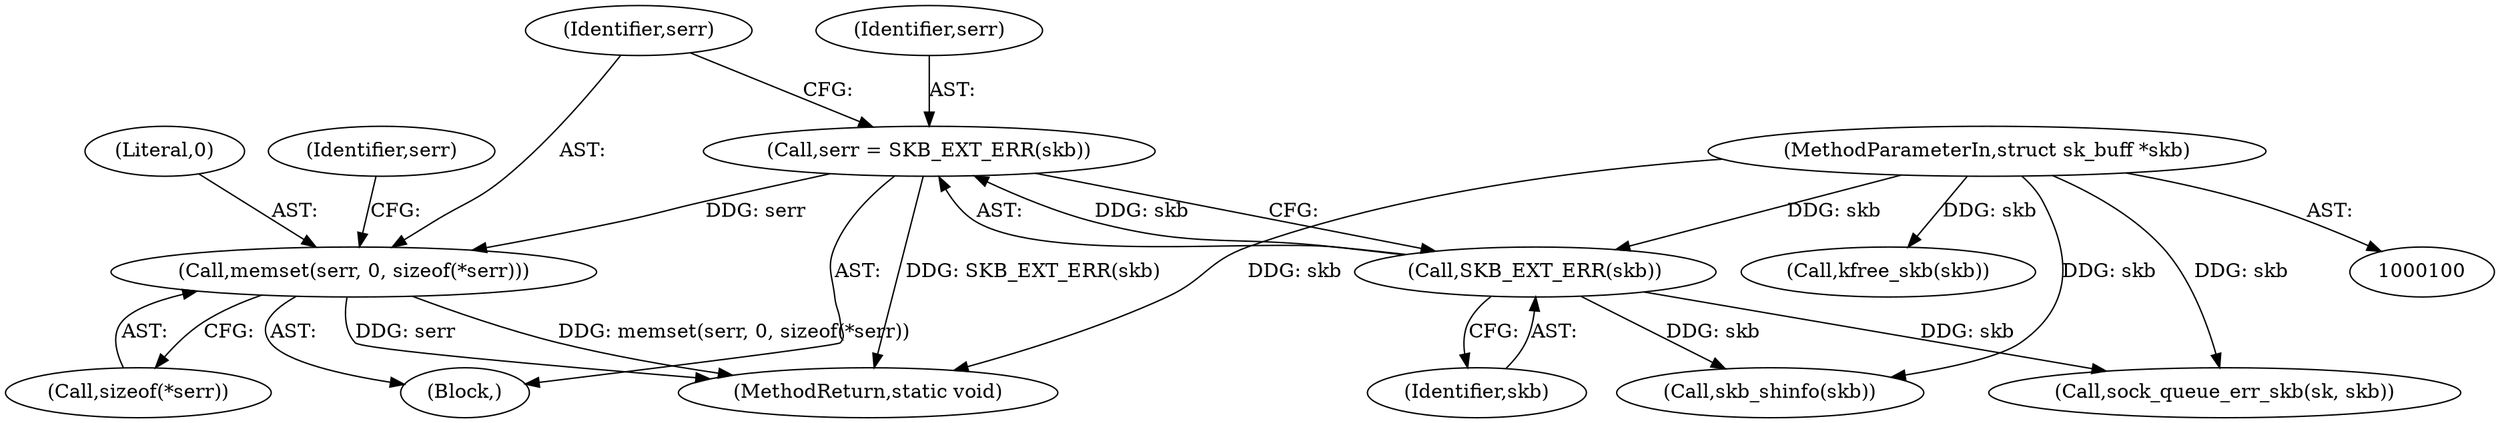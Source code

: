 digraph "0_linux_4ef1b2869447411ad3ef91ad7d4891a83c1a509a@pointer" {
"1000107" [label="(Call,serr = SKB_EXT_ERR(skb))"];
"1000109" [label="(Call,SKB_EXT_ERR(skb))"];
"1000101" [label="(MethodParameterIn,struct sk_buff *skb)"];
"1000111" [label="(Call,memset(serr, 0, sizeof(*serr)))"];
"1000108" [label="(Identifier,serr)"];
"1000183" [label="(Call,kfree_skb(skb))"];
"1000104" [label="(Block,)"];
"1000185" [label="(MethodReturn,static void)"];
"1000111" [label="(Call,memset(serr, 0, sizeof(*serr)))"];
"1000110" [label="(Identifier,skb)"];
"1000114" [label="(Call,sizeof(*serr))"];
"1000113" [label="(Literal,0)"];
"1000107" [label="(Call,serr = SKB_EXT_ERR(skb))"];
"1000109" [label="(Call,SKB_EXT_ERR(skb))"];
"1000101" [label="(MethodParameterIn,struct sk_buff *skb)"];
"1000152" [label="(Call,skb_shinfo(skb))"];
"1000112" [label="(Identifier,serr)"];
"1000178" [label="(Call,sock_queue_err_skb(sk, skb))"];
"1000120" [label="(Identifier,serr)"];
"1000107" -> "1000104"  [label="AST: "];
"1000107" -> "1000109"  [label="CFG: "];
"1000108" -> "1000107"  [label="AST: "];
"1000109" -> "1000107"  [label="AST: "];
"1000112" -> "1000107"  [label="CFG: "];
"1000107" -> "1000185"  [label="DDG: SKB_EXT_ERR(skb)"];
"1000109" -> "1000107"  [label="DDG: skb"];
"1000107" -> "1000111"  [label="DDG: serr"];
"1000109" -> "1000110"  [label="CFG: "];
"1000110" -> "1000109"  [label="AST: "];
"1000101" -> "1000109"  [label="DDG: skb"];
"1000109" -> "1000152"  [label="DDG: skb"];
"1000109" -> "1000178"  [label="DDG: skb"];
"1000101" -> "1000100"  [label="AST: "];
"1000101" -> "1000185"  [label="DDG: skb"];
"1000101" -> "1000152"  [label="DDG: skb"];
"1000101" -> "1000178"  [label="DDG: skb"];
"1000101" -> "1000183"  [label="DDG: skb"];
"1000111" -> "1000104"  [label="AST: "];
"1000111" -> "1000114"  [label="CFG: "];
"1000112" -> "1000111"  [label="AST: "];
"1000113" -> "1000111"  [label="AST: "];
"1000114" -> "1000111"  [label="AST: "];
"1000120" -> "1000111"  [label="CFG: "];
"1000111" -> "1000185"  [label="DDG: serr"];
"1000111" -> "1000185"  [label="DDG: memset(serr, 0, sizeof(*serr))"];
}
